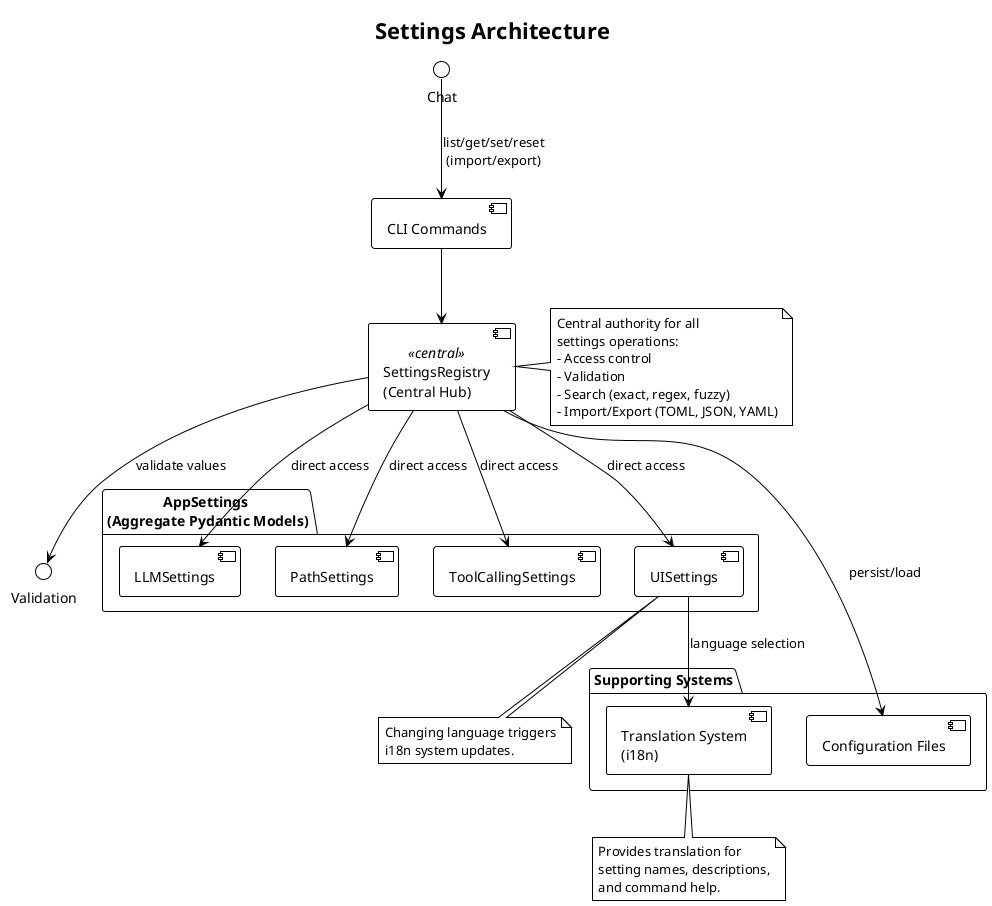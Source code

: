 @startuml settings_architecture
!theme plain
title Settings Architecture

' Interface Layer
component "CLI Commands" as CLI

' Central Registry Layer
component "SettingsRegistry\n(Central Hub)" as Registry <<central>>

' Settings Categories (static registration)
package "AppSettings \n(Aggregate Pydantic Models)" {
  component "LLMSettings" as LLM
  component "PathSettings" as Paths
  component "ToolCallingSettings" as Tools
  component "UISettings" as UI
}

' Supporting Systems
package "Supporting Systems" {
  component "Translation System\n(i18n)" as i18n
  component "Configuration Files" as Config
}

' Interface Layer to Registry
CLI --> Registry
Chat --> CLI : list/get/set/reset\n(import/export)

' Registry to Categories (static, not dynamic)
Registry --> LLM : direct access
Registry --> Paths : direct access
Registry --> Tools : direct access
Registry --> UI : direct access

' Registry to Supporting Systems
Registry --> Config : persist/load
Registry --> Validation : validate values

' UISettings to i18n
UI --> i18n : language selection

' Notes
note right of Registry
  Central authority for all
  settings operations:
  - Access control
  - Validation
  - Search (exact, regex, fuzzy)
  - Import/Export (TOML, JSON, YAML)
end note

note bottom of i18n
  Provides translation for
  setting names, descriptions,
  and command help.
end note

note bottom of UI
  Changing language triggers
  i18n system updates.
end note

@enduml